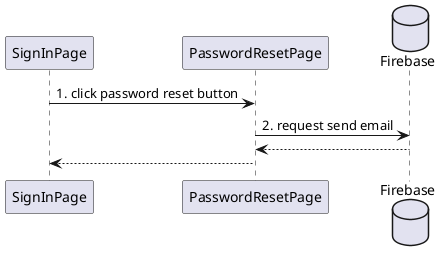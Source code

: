 @startuml seqeunce03

participant "SignInPage" as SignInPage
participant "PasswordResetPage" as PasswordResetPage
database "Firebase" as Firebase

SignInPage -> PasswordResetPage: 1. click password reset button
PasswordResetPage -> Firebase: 2. request send email
Firebase --> PasswordResetPage:
PasswordResetPage --> SignInPage:

@enduml
